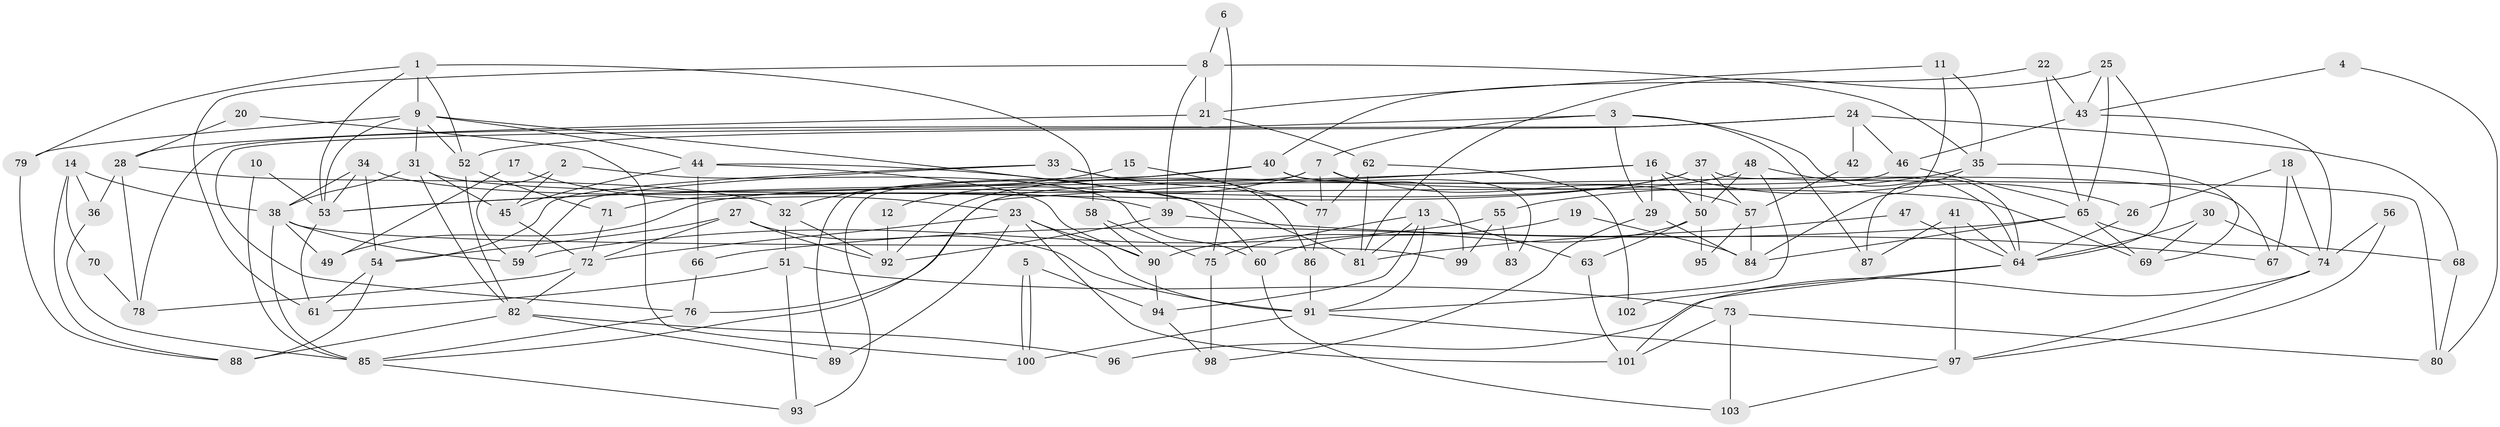 // coarse degree distribution, {7: 0.0967741935483871, 10: 0.06451612903225806, 8: 0.16129032258064516, 4: 0.12903225806451613, 5: 0.25806451612903225, 9: 0.06451612903225806, 6: 0.0967741935483871, 14: 0.03225806451612903, 2: 0.06451612903225806, 3: 0.03225806451612903}
// Generated by graph-tools (version 1.1) at 2025/51/03/04/25 22:51:03]
// undirected, 103 vertices, 206 edges
graph export_dot {
  node [color=gray90,style=filled];
  1;
  2;
  3;
  4;
  5;
  6;
  7;
  8;
  9;
  10;
  11;
  12;
  13;
  14;
  15;
  16;
  17;
  18;
  19;
  20;
  21;
  22;
  23;
  24;
  25;
  26;
  27;
  28;
  29;
  30;
  31;
  32;
  33;
  34;
  35;
  36;
  37;
  38;
  39;
  40;
  41;
  42;
  43;
  44;
  45;
  46;
  47;
  48;
  49;
  50;
  51;
  52;
  53;
  54;
  55;
  56;
  57;
  58;
  59;
  60;
  61;
  62;
  63;
  64;
  65;
  66;
  67;
  68;
  69;
  70;
  71;
  72;
  73;
  74;
  75;
  76;
  77;
  78;
  79;
  80;
  81;
  82;
  83;
  84;
  85;
  86;
  87;
  88;
  89;
  90;
  91;
  92;
  93;
  94;
  95;
  96;
  97;
  98;
  99;
  100;
  101;
  102;
  103;
  1 -- 58;
  1 -- 79;
  1 -- 9;
  1 -- 52;
  1 -- 53;
  2 -- 60;
  2 -- 45;
  2 -- 59;
  3 -- 7;
  3 -- 78;
  3 -- 29;
  3 -- 64;
  3 -- 87;
  4 -- 80;
  4 -- 43;
  5 -- 100;
  5 -- 100;
  5 -- 94;
  6 -- 8;
  6 -- 75;
  7 -- 77;
  7 -- 57;
  7 -- 12;
  7 -- 93;
  7 -- 99;
  8 -- 39;
  8 -- 35;
  8 -- 21;
  8 -- 61;
  9 -- 53;
  9 -- 31;
  9 -- 44;
  9 -- 52;
  9 -- 60;
  9 -- 79;
  10 -- 85;
  10 -- 53;
  11 -- 21;
  11 -- 35;
  11 -- 84;
  12 -- 92;
  13 -- 63;
  13 -- 91;
  13 -- 75;
  13 -- 81;
  13 -- 94;
  14 -- 88;
  14 -- 38;
  14 -- 36;
  14 -- 70;
  15 -- 77;
  15 -- 32;
  16 -- 53;
  16 -- 85;
  16 -- 26;
  16 -- 29;
  16 -- 50;
  17 -- 49;
  17 -- 23;
  18 -- 26;
  18 -- 74;
  18 -- 67;
  19 -- 90;
  19 -- 84;
  20 -- 28;
  20 -- 100;
  21 -- 28;
  21 -- 62;
  22 -- 40;
  22 -- 65;
  22 -- 43;
  23 -- 101;
  23 -- 91;
  23 -- 72;
  23 -- 89;
  23 -- 90;
  24 -- 52;
  24 -- 46;
  24 -- 42;
  24 -- 68;
  24 -- 76;
  25 -- 65;
  25 -- 43;
  25 -- 64;
  25 -- 81;
  26 -- 64;
  27 -- 92;
  27 -- 72;
  27 -- 54;
  27 -- 91;
  28 -- 36;
  28 -- 32;
  28 -- 78;
  29 -- 84;
  29 -- 98;
  30 -- 69;
  30 -- 64;
  30 -- 74;
  31 -- 82;
  31 -- 38;
  31 -- 45;
  31 -- 69;
  32 -- 51;
  32 -- 92;
  33 -- 54;
  33 -- 86;
  33 -- 59;
  33 -- 77;
  34 -- 38;
  34 -- 54;
  34 -- 39;
  34 -- 53;
  35 -- 55;
  35 -- 87;
  35 -- 69;
  36 -- 85;
  37 -- 50;
  37 -- 71;
  37 -- 49;
  37 -- 57;
  37 -- 80;
  38 -- 59;
  38 -- 49;
  38 -- 85;
  38 -- 99;
  39 -- 67;
  39 -- 92;
  40 -- 89;
  40 -- 53;
  40 -- 67;
  40 -- 83;
  41 -- 64;
  41 -- 97;
  41 -- 87;
  42 -- 57;
  43 -- 46;
  43 -- 74;
  44 -- 81;
  44 -- 45;
  44 -- 66;
  44 -- 90;
  45 -- 72;
  46 -- 76;
  46 -- 65;
  47 -- 64;
  47 -- 81;
  48 -- 64;
  48 -- 91;
  48 -- 50;
  48 -- 92;
  50 -- 60;
  50 -- 63;
  50 -- 95;
  51 -- 93;
  51 -- 61;
  51 -- 73;
  52 -- 71;
  52 -- 82;
  53 -- 61;
  54 -- 61;
  54 -- 88;
  55 -- 59;
  55 -- 99;
  55 -- 83;
  56 -- 74;
  56 -- 97;
  57 -- 84;
  57 -- 95;
  58 -- 90;
  58 -- 75;
  60 -- 103;
  62 -- 81;
  62 -- 77;
  62 -- 102;
  63 -- 101;
  64 -- 101;
  64 -- 102;
  65 -- 69;
  65 -- 84;
  65 -- 66;
  65 -- 68;
  66 -- 76;
  68 -- 80;
  70 -- 78;
  71 -- 72;
  72 -- 78;
  72 -- 82;
  73 -- 80;
  73 -- 101;
  73 -- 103;
  74 -- 96;
  74 -- 97;
  75 -- 98;
  76 -- 85;
  77 -- 86;
  79 -- 88;
  82 -- 88;
  82 -- 89;
  82 -- 96;
  85 -- 93;
  86 -- 91;
  90 -- 94;
  91 -- 97;
  91 -- 100;
  94 -- 98;
  97 -- 103;
}

